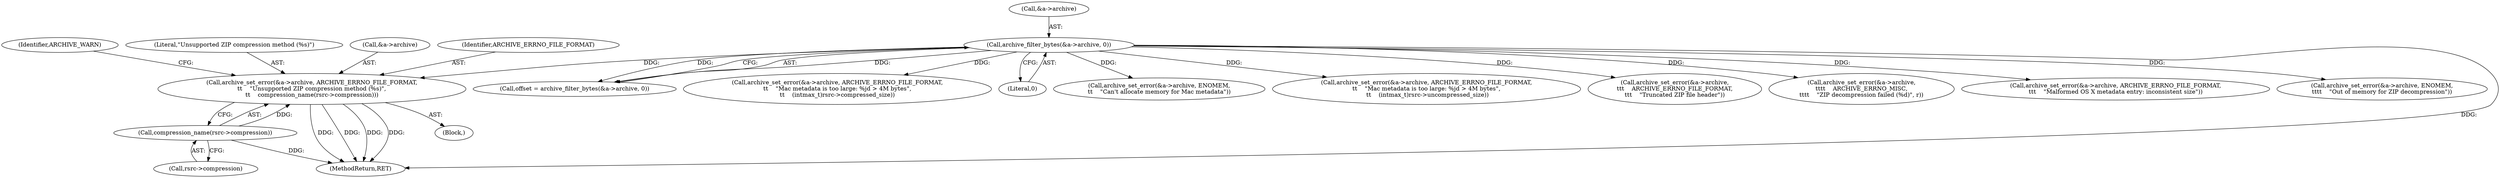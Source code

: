 digraph "0_libarchive_d0331e8e5b05b475f20b1f3101fe1ad772d7e7e7@pointer" {
"1000168" [label="(Call,archive_set_error(&a->archive, ARCHIVE_ERRNO_FILE_FORMAT,\n\t\t    \"Unsupported ZIP compression method (%s)\",\n\t\t    compression_name(rsrc->compression)))"];
"1000127" [label="(Call,archive_filter_bytes(&a->archive, 0))"];
"1000175" [label="(Call,compression_name(rsrc->compression))"];
"1000483" [label="(Call,archive_set_error(&a->archive,\n\t\t\t\t    ARCHIVE_ERRNO_MISC,\n\t\t\t\t    \"ZIP decompression failed (%d)\", r))"];
"1000156" [label="(Call,archive_set_error(&a->archive, ARCHIVE_ERRNO_FILE_FORMAT,\n\t\t\t    \"Malformed OS X metadata entry: inconsistent size\"))"];
"1000471" [label="(Call,archive_set_error(&a->archive, ENOMEM,\n\t\t\t\t    \"Out of memory for ZIP decompression\"))"];
"1000180" [label="(Identifier,ARCHIVE_WARN)"];
"1000128" [label="(Call,&a->archive)"];
"1000552" [label="(MethodReturn,RET)"];
"1000145" [label="(Block,)"];
"1000127" [label="(Call,archive_filter_bytes(&a->archive, 0))"];
"1000125" [label="(Call,offset = archive_filter_bytes(&a->archive, 0))"];
"1000217" [label="(Call,archive_set_error(&a->archive, ARCHIVE_ERRNO_FILE_FORMAT,\n\t\t    \"Mac metadata is too large: %jd > 4M bytes\",\n\t\t    (intmax_t)rsrc->compressed_size))"];
"1000132" [label="(Literal,0)"];
"1000244" [label="(Call,archive_set_error(&a->archive, ENOMEM,\n\t\t    \"Can't allocate memory for Mac metadata\"))"];
"1000176" [label="(Call,rsrc->compression)"];
"1000192" [label="(Call,archive_set_error(&a->archive, ARCHIVE_ERRNO_FILE_FORMAT,\n\t\t    \"Mac metadata is too large: %jd > 4M bytes\",\n \t\t    (intmax_t)rsrc->uncompressed_size))"];
"1000175" [label="(Call,compression_name(rsrc->compression))"];
"1000174" [label="(Literal,\"Unsupported ZIP compression method (%s)\")"];
"1000329" [label="(Call,archive_set_error(&a->archive,\n\t\t\t    ARCHIVE_ERRNO_FILE_FORMAT,\n\t\t\t    \"Truncated ZIP file header\"))"];
"1000169" [label="(Call,&a->archive)"];
"1000168" [label="(Call,archive_set_error(&a->archive, ARCHIVE_ERRNO_FILE_FORMAT,\n\t\t    \"Unsupported ZIP compression method (%s)\",\n\t\t    compression_name(rsrc->compression)))"];
"1000173" [label="(Identifier,ARCHIVE_ERRNO_FILE_FORMAT)"];
"1000168" -> "1000145"  [label="AST: "];
"1000168" -> "1000175"  [label="CFG: "];
"1000169" -> "1000168"  [label="AST: "];
"1000173" -> "1000168"  [label="AST: "];
"1000174" -> "1000168"  [label="AST: "];
"1000175" -> "1000168"  [label="AST: "];
"1000180" -> "1000168"  [label="CFG: "];
"1000168" -> "1000552"  [label="DDG: "];
"1000168" -> "1000552"  [label="DDG: "];
"1000168" -> "1000552"  [label="DDG: "];
"1000168" -> "1000552"  [label="DDG: "];
"1000127" -> "1000168"  [label="DDG: "];
"1000175" -> "1000168"  [label="DDG: "];
"1000127" -> "1000125"  [label="AST: "];
"1000127" -> "1000132"  [label="CFG: "];
"1000128" -> "1000127"  [label="AST: "];
"1000132" -> "1000127"  [label="AST: "];
"1000125" -> "1000127"  [label="CFG: "];
"1000127" -> "1000552"  [label="DDG: "];
"1000127" -> "1000125"  [label="DDG: "];
"1000127" -> "1000125"  [label="DDG: "];
"1000127" -> "1000156"  [label="DDG: "];
"1000127" -> "1000192"  [label="DDG: "];
"1000127" -> "1000217"  [label="DDG: "];
"1000127" -> "1000244"  [label="DDG: "];
"1000127" -> "1000329"  [label="DDG: "];
"1000127" -> "1000471"  [label="DDG: "];
"1000127" -> "1000483"  [label="DDG: "];
"1000175" -> "1000176"  [label="CFG: "];
"1000176" -> "1000175"  [label="AST: "];
"1000175" -> "1000552"  [label="DDG: "];
}
